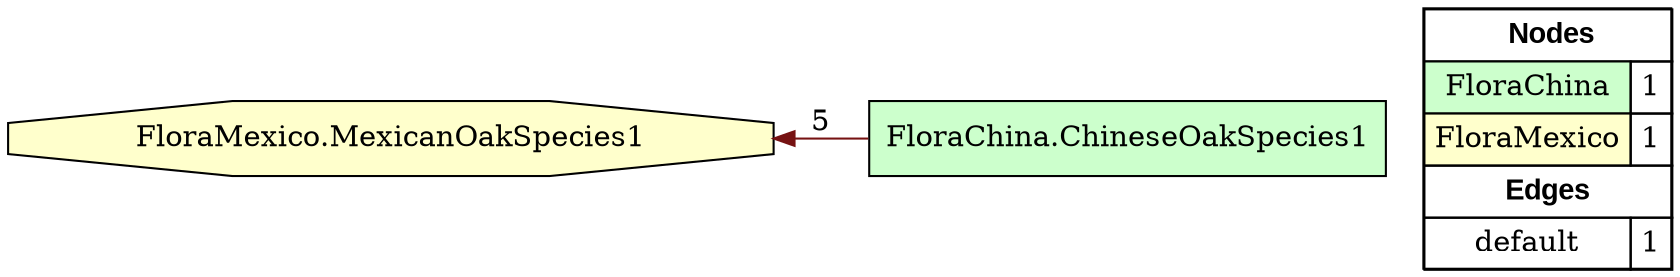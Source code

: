 digraph{
rankdir=RL
node[shape=box style=filled fillcolor="#CCFFCC"] 
"FloraChina.ChineseOakSpecies1"
node[shape=octagon style=filled fillcolor="#FFFFCC"] 
"FloraMexico.MexicanOakSpecies1"
edge[arrowhead=normal style=solid color="#000000" constraint=true ]
"FloraChina.ChineseOakSpecies1" -> "FloraMexico.MexicanOakSpecies1" [label="5"][color="#761212"]
edge[arrowhead=normal style=solid color="#000000" constraint=true ]
node[shape=box] 
{rank=source Legend [fillcolor= white margin=0 label=< 
 <TABLE BORDER="0" CELLBORDER="1" CELLSPACING="0" CELLPADDING="4"> 
<TR> <TD COLSPAN="2"><font face="Arial Black"> Nodes</font></TD> </TR> 
<TR> 
 <TD bgcolor="#CCFFCC">FloraChina</TD> 
 <TD>1</TD> 
 </TR> 
<TR> 
 <TD bgcolor="#FFFFCC">FloraMexico</TD> 
 <TD>1</TD> 
 </TR> 
<TR> <TD COLSPAN="2"><font face = "Arial Black"> Edges </font></TD> </TR> 
<TR> 
 <TD><font color ="#000000">default</font></TD> 
 <TD>1</TD> 
 </TR> 
</TABLE> 
 >] } 
}
